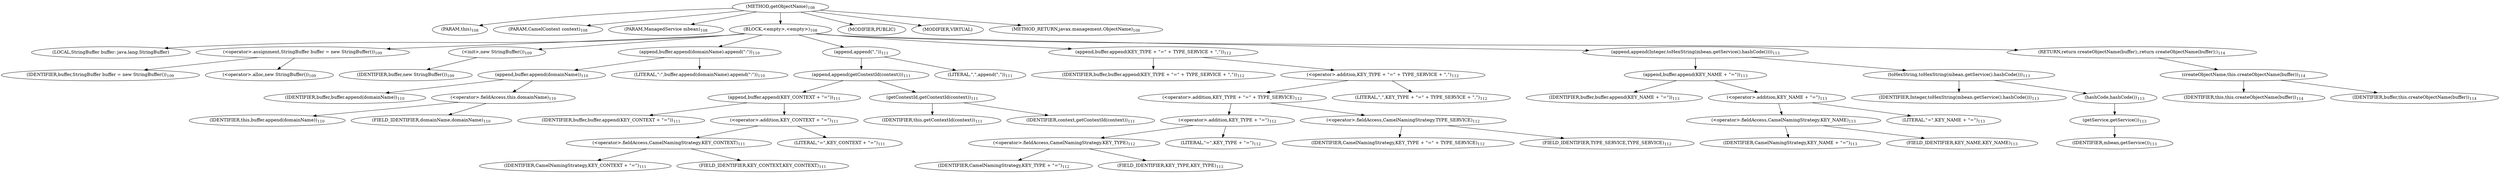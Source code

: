 digraph "getObjectName" {  
"278" [label = <(METHOD,getObjectName)<SUB>108</SUB>> ]
"23" [label = <(PARAM,this)<SUB>108</SUB>> ]
"279" [label = <(PARAM,CamelContext context)<SUB>108</SUB>> ]
"280" [label = <(PARAM,ManagedService mbean)<SUB>108</SUB>> ]
"281" [label = <(BLOCK,&lt;empty&gt;,&lt;empty&gt;)<SUB>108</SUB>> ]
"21" [label = <(LOCAL,StringBuffer buffer: java.lang.StringBuffer)> ]
"282" [label = <(&lt;operator&gt;.assignment,StringBuffer buffer = new StringBuffer())<SUB>109</SUB>> ]
"283" [label = <(IDENTIFIER,buffer,StringBuffer buffer = new StringBuffer())<SUB>109</SUB>> ]
"284" [label = <(&lt;operator&gt;.alloc,new StringBuffer())<SUB>109</SUB>> ]
"285" [label = <(&lt;init&gt;,new StringBuffer())<SUB>109</SUB>> ]
"20" [label = <(IDENTIFIER,buffer,new StringBuffer())<SUB>109</SUB>> ]
"286" [label = <(append,buffer.append(domainName).append(&quot;:&quot;))<SUB>110</SUB>> ]
"287" [label = <(append,buffer.append(domainName))<SUB>110</SUB>> ]
"288" [label = <(IDENTIFIER,buffer,buffer.append(domainName))<SUB>110</SUB>> ]
"289" [label = <(&lt;operator&gt;.fieldAccess,this.domainName)<SUB>110</SUB>> ]
"290" [label = <(IDENTIFIER,this,buffer.append(domainName))<SUB>110</SUB>> ]
"291" [label = <(FIELD_IDENTIFIER,domainName,domainName)<SUB>110</SUB>> ]
"292" [label = <(LITERAL,&quot;:&quot;,buffer.append(domainName).append(&quot;:&quot;))<SUB>110</SUB>> ]
"293" [label = <(append,append(&quot;,&quot;))<SUB>111</SUB>> ]
"294" [label = <(append,append(getContextId(context)))<SUB>111</SUB>> ]
"295" [label = <(append,buffer.append(KEY_CONTEXT + &quot;=&quot;))<SUB>111</SUB>> ]
"296" [label = <(IDENTIFIER,buffer,buffer.append(KEY_CONTEXT + &quot;=&quot;))<SUB>111</SUB>> ]
"297" [label = <(&lt;operator&gt;.addition,KEY_CONTEXT + &quot;=&quot;)<SUB>111</SUB>> ]
"298" [label = <(&lt;operator&gt;.fieldAccess,CamelNamingStrategy.KEY_CONTEXT)<SUB>111</SUB>> ]
"299" [label = <(IDENTIFIER,CamelNamingStrategy,KEY_CONTEXT + &quot;=&quot;)<SUB>111</SUB>> ]
"300" [label = <(FIELD_IDENTIFIER,KEY_CONTEXT,KEY_CONTEXT)<SUB>111</SUB>> ]
"301" [label = <(LITERAL,&quot;=&quot;,KEY_CONTEXT + &quot;=&quot;)<SUB>111</SUB>> ]
"302" [label = <(getContextId,getContextId(context))<SUB>111</SUB>> ]
"22" [label = <(IDENTIFIER,this,getContextId(context))<SUB>111</SUB>> ]
"303" [label = <(IDENTIFIER,context,getContextId(context))<SUB>111</SUB>> ]
"304" [label = <(LITERAL,&quot;,&quot;,append(&quot;,&quot;))<SUB>111</SUB>> ]
"305" [label = <(append,buffer.append(KEY_TYPE + &quot;=&quot; + TYPE_SERVICE + &quot;,&quot;))<SUB>112</SUB>> ]
"306" [label = <(IDENTIFIER,buffer,buffer.append(KEY_TYPE + &quot;=&quot; + TYPE_SERVICE + &quot;,&quot;))<SUB>112</SUB>> ]
"307" [label = <(&lt;operator&gt;.addition,KEY_TYPE + &quot;=&quot; + TYPE_SERVICE + &quot;,&quot;)<SUB>112</SUB>> ]
"308" [label = <(&lt;operator&gt;.addition,KEY_TYPE + &quot;=&quot; + TYPE_SERVICE)<SUB>112</SUB>> ]
"309" [label = <(&lt;operator&gt;.addition,KEY_TYPE + &quot;=&quot;)<SUB>112</SUB>> ]
"310" [label = <(&lt;operator&gt;.fieldAccess,CamelNamingStrategy.KEY_TYPE)<SUB>112</SUB>> ]
"311" [label = <(IDENTIFIER,CamelNamingStrategy,KEY_TYPE + &quot;=&quot;)<SUB>112</SUB>> ]
"312" [label = <(FIELD_IDENTIFIER,KEY_TYPE,KEY_TYPE)<SUB>112</SUB>> ]
"313" [label = <(LITERAL,&quot;=&quot;,KEY_TYPE + &quot;=&quot;)<SUB>112</SUB>> ]
"314" [label = <(&lt;operator&gt;.fieldAccess,CamelNamingStrategy.TYPE_SERVICE)<SUB>112</SUB>> ]
"315" [label = <(IDENTIFIER,CamelNamingStrategy,KEY_TYPE + &quot;=&quot; + TYPE_SERVICE)<SUB>112</SUB>> ]
"316" [label = <(FIELD_IDENTIFIER,TYPE_SERVICE,TYPE_SERVICE)<SUB>112</SUB>> ]
"317" [label = <(LITERAL,&quot;,&quot;,KEY_TYPE + &quot;=&quot; + TYPE_SERVICE + &quot;,&quot;)<SUB>112</SUB>> ]
"318" [label = <(append,append(Integer.toHexString(mbean.getService().hashCode())))<SUB>113</SUB>> ]
"319" [label = <(append,buffer.append(KEY_NAME + &quot;=&quot;))<SUB>113</SUB>> ]
"320" [label = <(IDENTIFIER,buffer,buffer.append(KEY_NAME + &quot;=&quot;))<SUB>113</SUB>> ]
"321" [label = <(&lt;operator&gt;.addition,KEY_NAME + &quot;=&quot;)<SUB>113</SUB>> ]
"322" [label = <(&lt;operator&gt;.fieldAccess,CamelNamingStrategy.KEY_NAME)<SUB>113</SUB>> ]
"323" [label = <(IDENTIFIER,CamelNamingStrategy,KEY_NAME + &quot;=&quot;)<SUB>113</SUB>> ]
"324" [label = <(FIELD_IDENTIFIER,KEY_NAME,KEY_NAME)<SUB>113</SUB>> ]
"325" [label = <(LITERAL,&quot;=&quot;,KEY_NAME + &quot;=&quot;)<SUB>113</SUB>> ]
"326" [label = <(toHexString,toHexString(mbean.getService().hashCode()))<SUB>113</SUB>> ]
"327" [label = <(IDENTIFIER,Integer,toHexString(mbean.getService().hashCode()))<SUB>113</SUB>> ]
"328" [label = <(hashCode,hashCode())<SUB>113</SUB>> ]
"329" [label = <(getService,getService())<SUB>113</SUB>> ]
"330" [label = <(IDENTIFIER,mbean,getService())<SUB>113</SUB>> ]
"331" [label = <(RETURN,return createObjectName(buffer);,return createObjectName(buffer);)<SUB>114</SUB>> ]
"332" [label = <(createObjectName,this.createObjectName(buffer))<SUB>114</SUB>> ]
"24" [label = <(IDENTIFIER,this,this.createObjectName(buffer))<SUB>114</SUB>> ]
"333" [label = <(IDENTIFIER,buffer,this.createObjectName(buffer))<SUB>114</SUB>> ]
"334" [label = <(MODIFIER,PUBLIC)> ]
"335" [label = <(MODIFIER,VIRTUAL)> ]
"336" [label = <(METHOD_RETURN,javax.management.ObjectName)<SUB>108</SUB>> ]
  "278" -> "23" 
  "278" -> "279" 
  "278" -> "280" 
  "278" -> "281" 
  "278" -> "334" 
  "278" -> "335" 
  "278" -> "336" 
  "281" -> "21" 
  "281" -> "282" 
  "281" -> "285" 
  "281" -> "286" 
  "281" -> "293" 
  "281" -> "305" 
  "281" -> "318" 
  "281" -> "331" 
  "282" -> "283" 
  "282" -> "284" 
  "285" -> "20" 
  "286" -> "287" 
  "286" -> "292" 
  "287" -> "288" 
  "287" -> "289" 
  "289" -> "290" 
  "289" -> "291" 
  "293" -> "294" 
  "293" -> "304" 
  "294" -> "295" 
  "294" -> "302" 
  "295" -> "296" 
  "295" -> "297" 
  "297" -> "298" 
  "297" -> "301" 
  "298" -> "299" 
  "298" -> "300" 
  "302" -> "22" 
  "302" -> "303" 
  "305" -> "306" 
  "305" -> "307" 
  "307" -> "308" 
  "307" -> "317" 
  "308" -> "309" 
  "308" -> "314" 
  "309" -> "310" 
  "309" -> "313" 
  "310" -> "311" 
  "310" -> "312" 
  "314" -> "315" 
  "314" -> "316" 
  "318" -> "319" 
  "318" -> "326" 
  "319" -> "320" 
  "319" -> "321" 
  "321" -> "322" 
  "321" -> "325" 
  "322" -> "323" 
  "322" -> "324" 
  "326" -> "327" 
  "326" -> "328" 
  "328" -> "329" 
  "329" -> "330" 
  "331" -> "332" 
  "332" -> "24" 
  "332" -> "333" 
}
